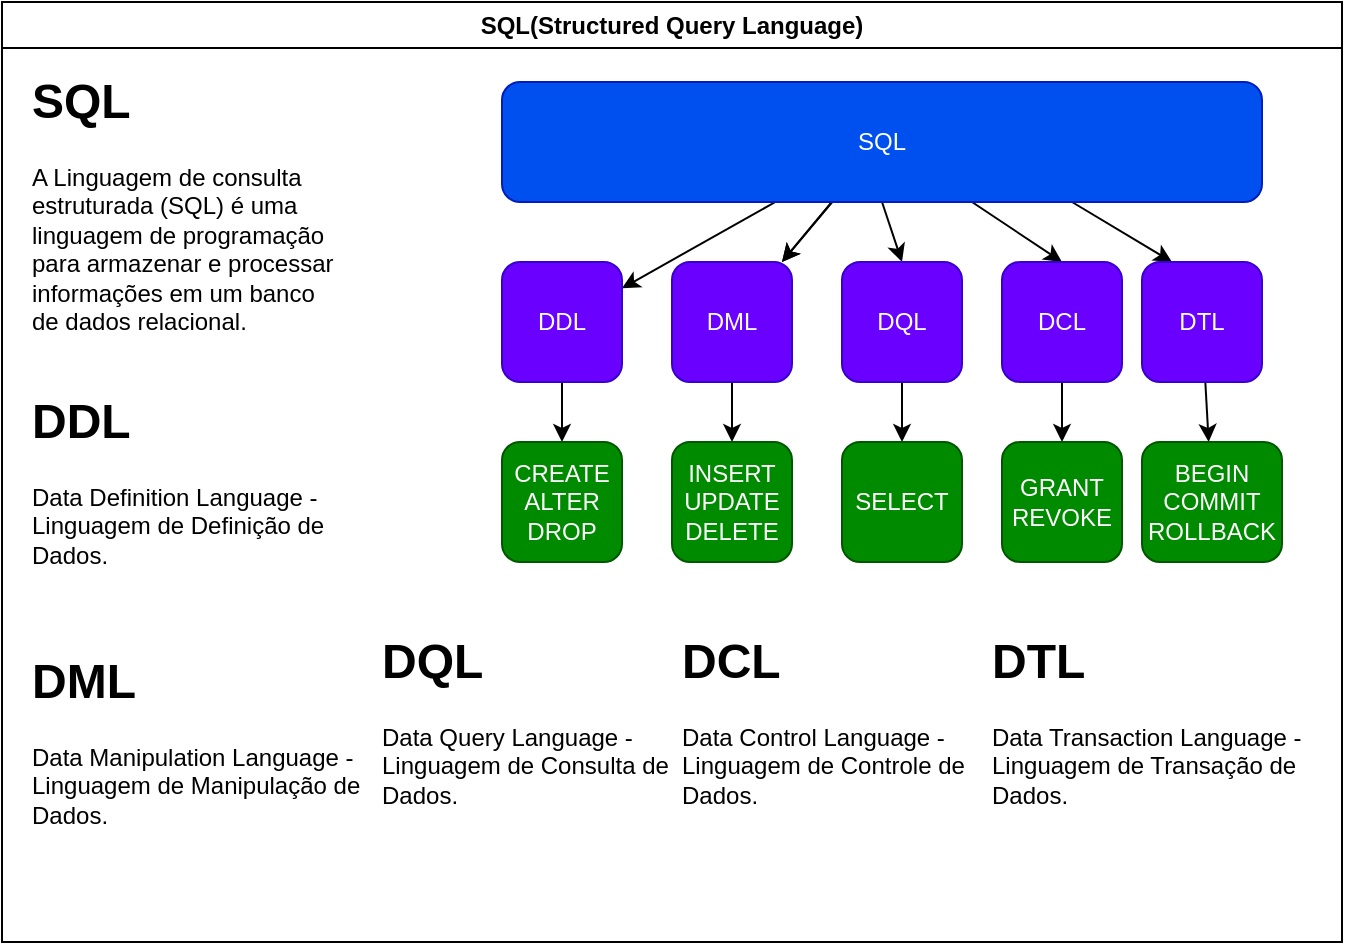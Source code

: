 <mxfile>
    <diagram id="oSkyYTPFxHVlRpGPPag0" name="Page-1">
        <mxGraphModel dx="796" dy="1574" grid="1" gridSize="10" guides="1" tooltips="1" connect="1" arrows="1" fold="1" page="1" pageScale="1" pageWidth="850" pageHeight="1100" math="0" shadow="0">
            <root>
                <mxCell id="0"/>
                <mxCell id="1" parent="0"/>
                <mxCell id="27" value="SQL(Structured Query Language)" style="swimlane;whiteSpace=wrap;html=1;" parent="1" vertex="1">
                    <mxGeometry x="90" y="10" width="670" height="470" as="geometry"/>
                </mxCell>
                <mxCell id="28" value="&lt;h1&gt;SQL&lt;/h1&gt;&lt;p&gt;A Linguagem de consulta estruturada (SQL) é uma linguagem de programação para armazenar e processar informações em um banco de dados relacional.&lt;/p&gt;" style="text;html=1;strokeColor=none;fillColor=none;spacing=5;spacingTop=-20;whiteSpace=wrap;overflow=hidden;rounded=0;" parent="27" vertex="1">
                    <mxGeometry x="10" y="30" width="160" height="140" as="geometry"/>
                </mxCell>
                <mxCell id="29" value="" style="edgeStyle=none;html=1;" parent="27" source="35" target="37" edge="1">
                    <mxGeometry relative="1" as="geometry"/>
                </mxCell>
                <mxCell id="30" value="" style="edgeStyle=none;html=1;" parent="27" source="35" target="39" edge="1">
                    <mxGeometry relative="1" as="geometry"/>
                </mxCell>
                <mxCell id="31" value="" style="edgeStyle=none;html=1;" parent="27" source="35" target="39" edge="1">
                    <mxGeometry relative="1" as="geometry"/>
                </mxCell>
                <mxCell id="32" style="edgeStyle=none;html=1;exitX=0.5;exitY=1;exitDx=0;exitDy=0;entryX=0.5;entryY=0;entryDx=0;entryDy=0;" parent="27" source="35" target="41" edge="1">
                    <mxGeometry relative="1" as="geometry"/>
                </mxCell>
                <mxCell id="33" style="edgeStyle=none;html=1;entryX=0.5;entryY=0;entryDx=0;entryDy=0;" parent="27" source="35" target="43" edge="1">
                    <mxGeometry relative="1" as="geometry"/>
                </mxCell>
                <mxCell id="34" style="edgeStyle=none;html=1;exitX=0.75;exitY=1;exitDx=0;exitDy=0;entryX=0.25;entryY=0;entryDx=0;entryDy=0;" parent="27" source="35" target="45" edge="1">
                    <mxGeometry relative="1" as="geometry"/>
                </mxCell>
                <mxCell id="35" value="SQL" style="rounded=1;whiteSpace=wrap;html=1;fillColor=#0050ef;strokeColor=#001DBC;fontColor=#ffffff;" parent="27" vertex="1">
                    <mxGeometry x="250" y="40" width="380" height="60" as="geometry"/>
                </mxCell>
                <mxCell id="36" value="" style="edgeStyle=none;html=1;" parent="27" source="37" target="47" edge="1">
                    <mxGeometry relative="1" as="geometry"/>
                </mxCell>
                <mxCell id="37" value="DDL" style="rounded=1;whiteSpace=wrap;html=1;fillColor=#6a00ff;strokeColor=#3700CC;fontColor=#ffffff;" parent="27" vertex="1">
                    <mxGeometry x="250" y="130" width="60" height="60" as="geometry"/>
                </mxCell>
                <mxCell id="38" value="" style="edgeStyle=none;html=1;" parent="27" source="39" target="48" edge="1">
                    <mxGeometry relative="1" as="geometry"/>
                </mxCell>
                <mxCell id="39" value="DML" style="rounded=1;whiteSpace=wrap;html=1;fillColor=#6a00ff;strokeColor=#3700CC;fontColor=#ffffff;" parent="27" vertex="1">
                    <mxGeometry x="335" y="130" width="60" height="60" as="geometry"/>
                </mxCell>
                <mxCell id="40" value="" style="edgeStyle=none;html=1;" parent="27" source="41" target="46" edge="1">
                    <mxGeometry relative="1" as="geometry"/>
                </mxCell>
                <mxCell id="41" value="DQL" style="rounded=1;whiteSpace=wrap;html=1;fillColor=#6a00ff;strokeColor=#3700CC;fontColor=#ffffff;" parent="27" vertex="1">
                    <mxGeometry x="420" y="130" width="60" height="60" as="geometry"/>
                </mxCell>
                <mxCell id="42" value="" style="edgeStyle=none;html=1;" parent="27" source="43" target="49" edge="1">
                    <mxGeometry relative="1" as="geometry"/>
                </mxCell>
                <mxCell id="43" value="DCL" style="rounded=1;whiteSpace=wrap;html=1;fillColor=#6a00ff;strokeColor=#3700CC;fontColor=#ffffff;" parent="27" vertex="1">
                    <mxGeometry x="500" y="130" width="60" height="60" as="geometry"/>
                </mxCell>
                <mxCell id="44" value="" style="edgeStyle=none;html=1;" parent="27" source="45" target="50" edge="1">
                    <mxGeometry relative="1" as="geometry"/>
                </mxCell>
                <mxCell id="45" value="DTL" style="rounded=1;whiteSpace=wrap;html=1;fillColor=#6a00ff;strokeColor=#3700CC;fontColor=#ffffff;" parent="27" vertex="1">
                    <mxGeometry x="570" y="130" width="60" height="60" as="geometry"/>
                </mxCell>
                <mxCell id="46" value="SELECT" style="rounded=1;whiteSpace=wrap;html=1;fillColor=#008a00;strokeColor=#005700;fontColor=#ffffff;" parent="27" vertex="1">
                    <mxGeometry x="420" y="220" width="60" height="60" as="geometry"/>
                </mxCell>
                <mxCell id="47" value="CREATE&lt;br&gt;ALTER&lt;br&gt;DROP" style="rounded=1;whiteSpace=wrap;html=1;fillColor=#008a00;strokeColor=#005700;fontColor=#ffffff;" parent="27" vertex="1">
                    <mxGeometry x="250" y="220" width="60" height="60" as="geometry"/>
                </mxCell>
                <mxCell id="48" value="INSERT&lt;br&gt;UPDATE&lt;br&gt;DELETE" style="rounded=1;whiteSpace=wrap;html=1;fillColor=#008a00;strokeColor=#005700;fontColor=#ffffff;" parent="27" vertex="1">
                    <mxGeometry x="335" y="220" width="60" height="60" as="geometry"/>
                </mxCell>
                <mxCell id="49" value="GRANT&lt;br&gt;REVOKE" style="rounded=1;whiteSpace=wrap;html=1;fillColor=#008a00;strokeColor=#005700;fontColor=#ffffff;" parent="27" vertex="1">
                    <mxGeometry x="500" y="220" width="60" height="60" as="geometry"/>
                </mxCell>
                <mxCell id="50" value="BEGIN&lt;br&gt;COMMIT&lt;br&gt;ROLLBACK" style="rounded=1;whiteSpace=wrap;html=1;fillColor=#008a00;strokeColor=#005700;fontColor=#ffffff;" parent="27" vertex="1">
                    <mxGeometry x="570" y="220" width="70" height="60" as="geometry"/>
                </mxCell>
                <mxCell id="51" value="&lt;h1&gt;DDL&lt;/h1&gt;&lt;p&gt;Data Definition Language - Linguagem de Definição de Dados.&lt;/p&gt;" style="text;html=1;strokeColor=none;fillColor=none;spacing=5;spacingTop=-20;whiteSpace=wrap;overflow=hidden;rounded=0;" vertex="1" parent="27">
                    <mxGeometry x="10" y="190" width="190" height="120" as="geometry"/>
                </mxCell>
                <mxCell id="52" value="&lt;h1&gt;DML&lt;/h1&gt;&lt;p&gt;Data Manipulation Language - Linguagem de Manipulação de Dados.&lt;/p&gt;" style="text;html=1;strokeColor=none;fillColor=none;spacing=5;spacingTop=-20;whiteSpace=wrap;overflow=hidden;rounded=0;" vertex="1" parent="27">
                    <mxGeometry x="10" y="320" width="190" height="120" as="geometry"/>
                </mxCell>
                <mxCell id="53" value="&lt;h1&gt;DQL&lt;/h1&gt;&lt;p&gt;Data Query Language - Linguagem de Consulta de Dados.&lt;/p&gt;" style="text;html=1;strokeColor=none;fillColor=none;spacing=5;spacingTop=-20;whiteSpace=wrap;overflow=hidden;rounded=0;" vertex="1" parent="27">
                    <mxGeometry x="185" y="310" width="190" height="120" as="geometry"/>
                </mxCell>
                <mxCell id="54" value="&lt;h1&gt;DCL&lt;/h1&gt;&lt;p&gt;Data Control Language - Linguagem de Controle de Dados.&lt;/p&gt;" style="text;html=1;strokeColor=none;fillColor=none;spacing=5;spacingTop=-20;whiteSpace=wrap;overflow=hidden;rounded=0;" vertex="1" parent="27">
                    <mxGeometry x="335" y="310" width="190" height="120" as="geometry"/>
                </mxCell>
                <mxCell id="55" value="&lt;h1&gt;DTL&lt;/h1&gt;&lt;p&gt;Data Transaction Language - Linguagem de Transação de Dados.&lt;/p&gt;" style="text;html=1;strokeColor=none;fillColor=none;spacing=5;spacingTop=-20;whiteSpace=wrap;overflow=hidden;rounded=0;" vertex="1" parent="27">
                    <mxGeometry x="490" y="310" width="190" height="120" as="geometry"/>
                </mxCell>
            </root>
        </mxGraphModel>
    </diagram>
</mxfile>
